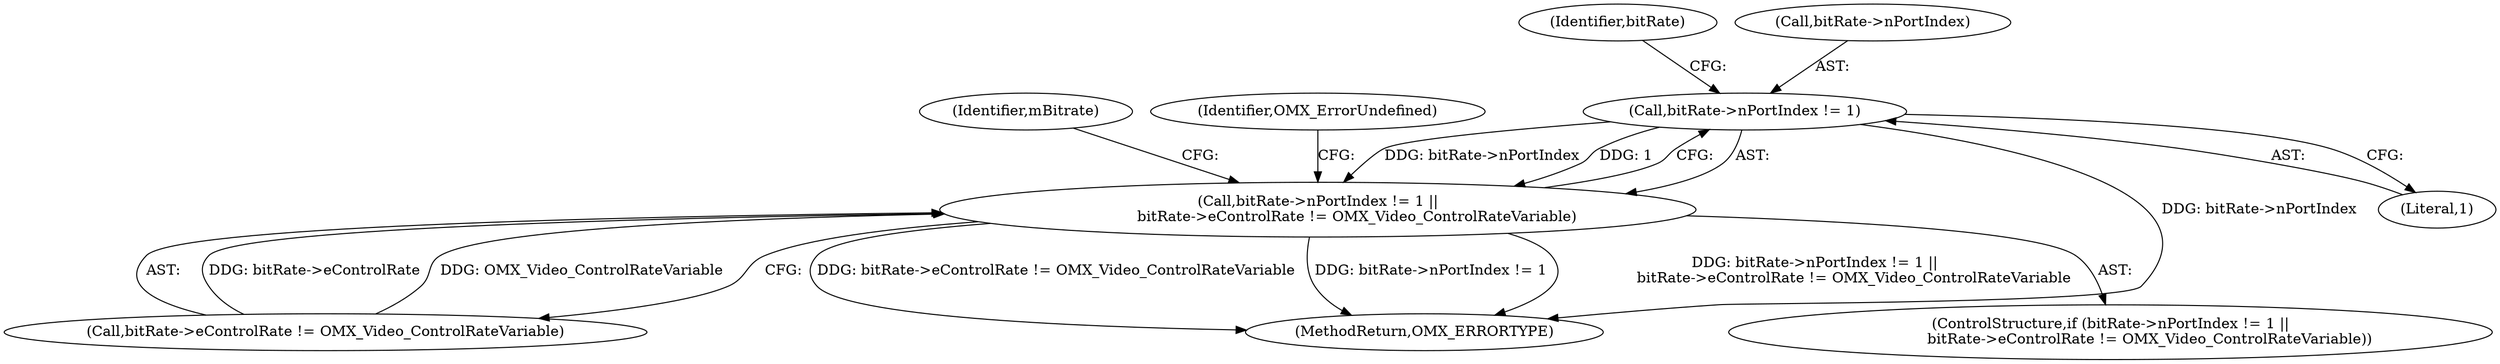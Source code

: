 digraph "0_Android_295c883fe3105b19bcd0f9e07d54c6b589fc5bff_13@pointer" {
"1000128" [label="(Call,bitRate->nPortIndex != 1)"];
"1000127" [label="(Call,bitRate->nPortIndex != 1 ||\n                 bitRate->eControlRate != OMX_Video_ControlRateVariable)"];
"1000128" [label="(Call,bitRate->nPortIndex != 1)"];
"1000135" [label="(Identifier,bitRate)"];
"1000142" [label="(Identifier,mBitrate)"];
"1000274" [label="(MethodReturn,OMX_ERRORTYPE)"];
"1000133" [label="(Call,bitRate->eControlRate != OMX_Video_ControlRateVariable)"];
"1000129" [label="(Call,bitRate->nPortIndex)"];
"1000126" [label="(ControlStructure,if (bitRate->nPortIndex != 1 ||\n                 bitRate->eControlRate != OMX_Video_ControlRateVariable))"];
"1000140" [label="(Identifier,OMX_ErrorUndefined)"];
"1000127" [label="(Call,bitRate->nPortIndex != 1 ||\n                 bitRate->eControlRate != OMX_Video_ControlRateVariable)"];
"1000132" [label="(Literal,1)"];
"1000128" -> "1000127"  [label="AST: "];
"1000128" -> "1000132"  [label="CFG: "];
"1000129" -> "1000128"  [label="AST: "];
"1000132" -> "1000128"  [label="AST: "];
"1000135" -> "1000128"  [label="CFG: "];
"1000127" -> "1000128"  [label="CFG: "];
"1000128" -> "1000274"  [label="DDG: bitRate->nPortIndex"];
"1000128" -> "1000127"  [label="DDG: bitRate->nPortIndex"];
"1000128" -> "1000127"  [label="DDG: 1"];
"1000127" -> "1000126"  [label="AST: "];
"1000127" -> "1000133"  [label="CFG: "];
"1000133" -> "1000127"  [label="AST: "];
"1000140" -> "1000127"  [label="CFG: "];
"1000142" -> "1000127"  [label="CFG: "];
"1000127" -> "1000274"  [label="DDG: bitRate->nPortIndex != 1 ||\n                 bitRate->eControlRate != OMX_Video_ControlRateVariable"];
"1000127" -> "1000274"  [label="DDG: bitRate->eControlRate != OMX_Video_ControlRateVariable"];
"1000127" -> "1000274"  [label="DDG: bitRate->nPortIndex != 1"];
"1000133" -> "1000127"  [label="DDG: bitRate->eControlRate"];
"1000133" -> "1000127"  [label="DDG: OMX_Video_ControlRateVariable"];
}
